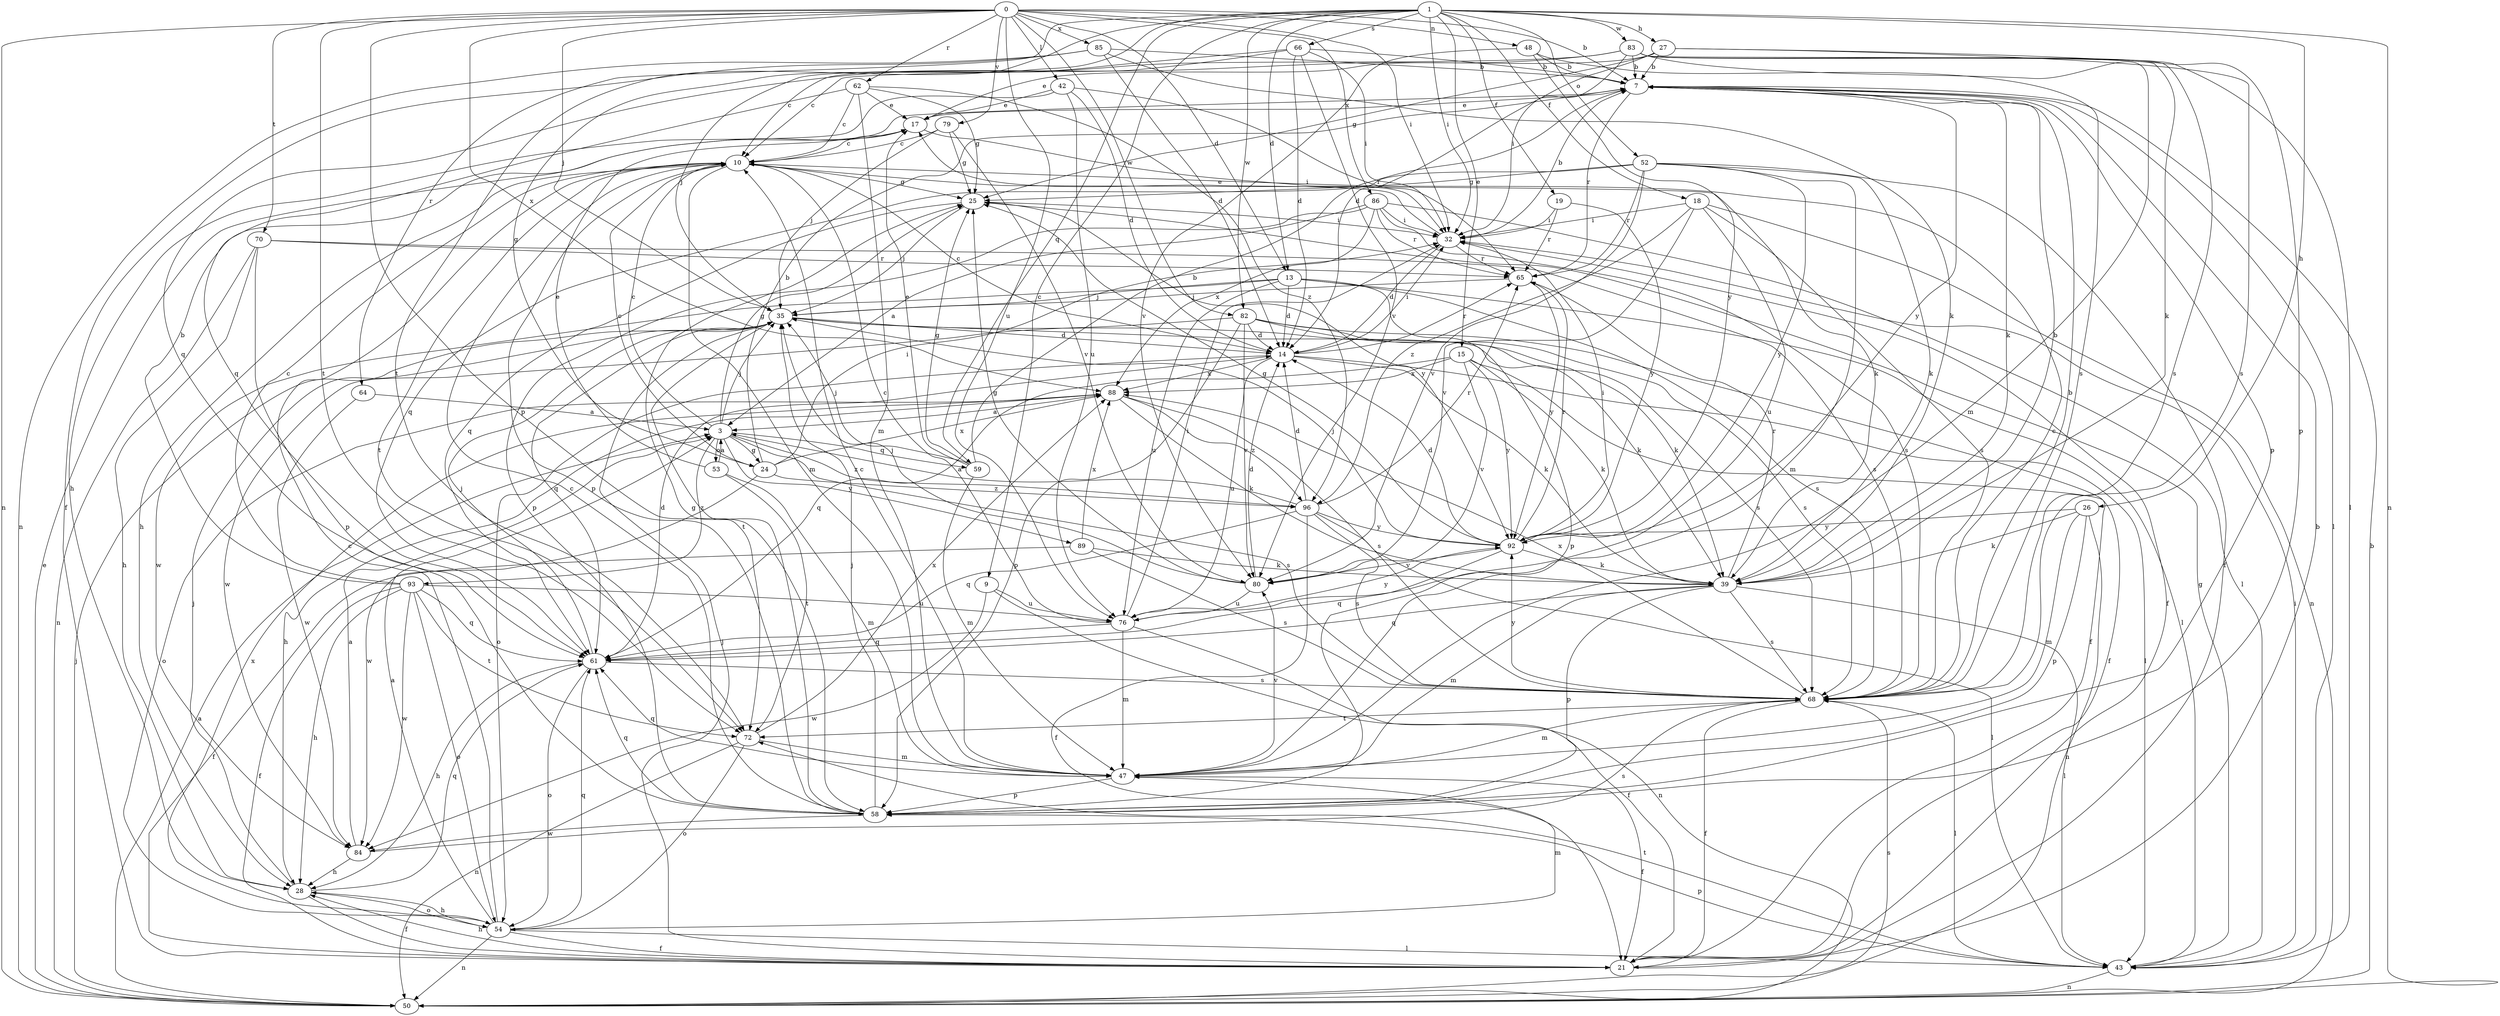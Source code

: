 strict digraph  {
0;
1;
3;
7;
9;
10;
13;
14;
15;
17;
18;
19;
21;
24;
25;
26;
27;
28;
32;
35;
39;
42;
43;
47;
48;
50;
52;
53;
54;
58;
59;
61;
62;
64;
65;
66;
68;
70;
72;
76;
79;
80;
82;
83;
84;
85;
86;
88;
89;
92;
93;
96;
0 -> 7  [label=b];
0 -> 13  [label=d];
0 -> 32  [label=i];
0 -> 35  [label=j];
0 -> 42  [label=l];
0 -> 48  [label=n];
0 -> 50  [label=n];
0 -> 58  [label=p];
0 -> 62  [label=r];
0 -> 70  [label=t];
0 -> 72  [label=t];
0 -> 76  [label=u];
0 -> 79  [label=v];
0 -> 82  [label=w];
0 -> 85  [label=x];
0 -> 86  [label=x];
0 -> 88  [label=x];
1 -> 9  [label=c];
1 -> 13  [label=d];
1 -> 15  [label=e];
1 -> 18  [label=f];
1 -> 19  [label=f];
1 -> 24  [label=g];
1 -> 26  [label=h];
1 -> 27  [label=h];
1 -> 32  [label=i];
1 -> 50  [label=n];
1 -> 52  [label=o];
1 -> 59  [label=q];
1 -> 64  [label=r];
1 -> 66  [label=s];
1 -> 72  [label=t];
1 -> 82  [label=w];
1 -> 83  [label=w];
3 -> 10  [label=c];
3 -> 24  [label=g];
3 -> 25  [label=g];
3 -> 35  [label=j];
3 -> 53  [label=o];
3 -> 59  [label=q];
3 -> 68  [label=s];
3 -> 89  [label=y];
3 -> 93  [label=z];
3 -> 96  [label=z];
7 -> 17  [label=e];
7 -> 39  [label=k];
7 -> 43  [label=l];
7 -> 58  [label=p];
7 -> 65  [label=r];
7 -> 92  [label=y];
9 -> 50  [label=n];
9 -> 76  [label=u];
9 -> 84  [label=w];
10 -> 25  [label=g];
10 -> 28  [label=h];
10 -> 39  [label=k];
10 -> 47  [label=m];
10 -> 58  [label=p];
10 -> 72  [label=t];
13 -> 14  [label=d];
13 -> 35  [label=j];
13 -> 43  [label=l];
13 -> 58  [label=p];
13 -> 68  [label=s];
13 -> 76  [label=u];
13 -> 84  [label=w];
14 -> 10  [label=c];
14 -> 32  [label=i];
14 -> 39  [label=k];
14 -> 43  [label=l];
14 -> 54  [label=o];
14 -> 65  [label=r];
14 -> 76  [label=u];
14 -> 88  [label=x];
15 -> 21  [label=f];
15 -> 39  [label=k];
15 -> 61  [label=q];
15 -> 80  [label=v];
15 -> 88  [label=x];
15 -> 92  [label=y];
17 -> 10  [label=c];
17 -> 32  [label=i];
18 -> 32  [label=i];
18 -> 50  [label=n];
18 -> 68  [label=s];
18 -> 76  [label=u];
18 -> 80  [label=v];
18 -> 96  [label=z];
19 -> 32  [label=i];
19 -> 65  [label=r];
19 -> 92  [label=y];
21 -> 7  [label=b];
21 -> 28  [label=h];
21 -> 35  [label=j];
24 -> 7  [label=b];
24 -> 10  [label=c];
24 -> 32  [label=i];
24 -> 84  [label=w];
24 -> 88  [label=x];
24 -> 96  [label=z];
25 -> 32  [label=i];
25 -> 35  [label=j];
25 -> 61  [label=q];
25 -> 92  [label=y];
26 -> 39  [label=k];
26 -> 47  [label=m];
26 -> 50  [label=n];
26 -> 58  [label=p];
26 -> 92  [label=y];
27 -> 7  [label=b];
27 -> 14  [label=d];
27 -> 17  [label=e];
27 -> 25  [label=g];
27 -> 58  [label=p];
27 -> 68  [label=s];
28 -> 21  [label=f];
28 -> 35  [label=j];
28 -> 54  [label=o];
28 -> 61  [label=q];
32 -> 7  [label=b];
32 -> 14  [label=d];
32 -> 17  [label=e];
32 -> 21  [label=f];
32 -> 65  [label=r];
35 -> 14  [label=d];
35 -> 39  [label=k];
35 -> 61  [label=q];
35 -> 68  [label=s];
35 -> 72  [label=t];
39 -> 7  [label=b];
39 -> 43  [label=l];
39 -> 47  [label=m];
39 -> 58  [label=p];
39 -> 61  [label=q];
39 -> 65  [label=r];
39 -> 68  [label=s];
42 -> 14  [label=d];
42 -> 17  [label=e];
42 -> 28  [label=h];
42 -> 65  [label=r];
42 -> 76  [label=u];
43 -> 25  [label=g];
43 -> 32  [label=i];
43 -> 50  [label=n];
43 -> 58  [label=p];
43 -> 72  [label=t];
47 -> 10  [label=c];
47 -> 21  [label=f];
47 -> 58  [label=p];
47 -> 61  [label=q];
47 -> 80  [label=v];
48 -> 7  [label=b];
48 -> 68  [label=s];
48 -> 80  [label=v];
48 -> 92  [label=y];
50 -> 3  [label=a];
50 -> 7  [label=b];
50 -> 17  [label=e];
50 -> 35  [label=j];
50 -> 68  [label=s];
52 -> 21  [label=f];
52 -> 25  [label=g];
52 -> 39  [label=k];
52 -> 47  [label=m];
52 -> 61  [label=q];
52 -> 65  [label=r];
52 -> 80  [label=v];
52 -> 92  [label=y];
53 -> 3  [label=a];
53 -> 17  [label=e];
53 -> 47  [label=m];
53 -> 72  [label=t];
54 -> 3  [label=a];
54 -> 10  [label=c];
54 -> 21  [label=f];
54 -> 28  [label=h];
54 -> 43  [label=l];
54 -> 47  [label=m];
54 -> 50  [label=n];
54 -> 61  [label=q];
54 -> 88  [label=x];
58 -> 10  [label=c];
58 -> 25  [label=g];
58 -> 35  [label=j];
58 -> 61  [label=q];
58 -> 84  [label=w];
59 -> 7  [label=b];
59 -> 17  [label=e];
59 -> 25  [label=g];
59 -> 35  [label=j];
59 -> 47  [label=m];
61 -> 14  [label=d];
61 -> 28  [label=h];
61 -> 35  [label=j];
61 -> 54  [label=o];
61 -> 68  [label=s];
62 -> 10  [label=c];
62 -> 17  [label=e];
62 -> 25  [label=g];
62 -> 47  [label=m];
62 -> 61  [label=q];
62 -> 96  [label=z];
64 -> 3  [label=a];
64 -> 84  [label=w];
65 -> 35  [label=j];
65 -> 92  [label=y];
66 -> 7  [label=b];
66 -> 10  [label=c];
66 -> 14  [label=d];
66 -> 32  [label=i];
66 -> 35  [label=j];
66 -> 80  [label=v];
68 -> 7  [label=b];
68 -> 10  [label=c];
68 -> 21  [label=f];
68 -> 43  [label=l];
68 -> 47  [label=m];
68 -> 72  [label=t];
68 -> 88  [label=x];
68 -> 92  [label=y];
70 -> 28  [label=h];
70 -> 50  [label=n];
70 -> 58  [label=p];
70 -> 65  [label=r];
70 -> 68  [label=s];
72 -> 47  [label=m];
72 -> 50  [label=n];
72 -> 54  [label=o];
72 -> 88  [label=x];
76 -> 10  [label=c];
76 -> 21  [label=f];
76 -> 32  [label=i];
76 -> 47  [label=m];
76 -> 61  [label=q];
76 -> 92  [label=y];
79 -> 10  [label=c];
79 -> 25  [label=g];
79 -> 35  [label=j];
79 -> 80  [label=v];
80 -> 14  [label=d];
80 -> 25  [label=g];
80 -> 35  [label=j];
80 -> 76  [label=u];
82 -> 14  [label=d];
82 -> 21  [label=f];
82 -> 39  [label=k];
82 -> 58  [label=p];
82 -> 68  [label=s];
82 -> 80  [label=v];
82 -> 84  [label=w];
83 -> 7  [label=b];
83 -> 10  [label=c];
83 -> 32  [label=i];
83 -> 39  [label=k];
83 -> 43  [label=l];
83 -> 47  [label=m];
83 -> 61  [label=q];
83 -> 68  [label=s];
84 -> 3  [label=a];
84 -> 28  [label=h];
84 -> 68  [label=s];
85 -> 7  [label=b];
85 -> 14  [label=d];
85 -> 21  [label=f];
85 -> 39  [label=k];
85 -> 50  [label=n];
86 -> 3  [label=a];
86 -> 32  [label=i];
86 -> 43  [label=l];
86 -> 58  [label=p];
86 -> 65  [label=r];
86 -> 68  [label=s];
86 -> 88  [label=x];
88 -> 3  [label=a];
88 -> 28  [label=h];
88 -> 39  [label=k];
88 -> 54  [label=o];
88 -> 68  [label=s];
88 -> 96  [label=z];
89 -> 21  [label=f];
89 -> 39  [label=k];
89 -> 68  [label=s];
89 -> 88  [label=x];
92 -> 14  [label=d];
92 -> 25  [label=g];
92 -> 32  [label=i];
92 -> 35  [label=j];
92 -> 39  [label=k];
92 -> 61  [label=q];
92 -> 65  [label=r];
92 -> 80  [label=v];
93 -> 7  [label=b];
93 -> 10  [label=c];
93 -> 21  [label=f];
93 -> 28  [label=h];
93 -> 54  [label=o];
93 -> 61  [label=q];
93 -> 72  [label=t];
93 -> 76  [label=u];
93 -> 84  [label=w];
96 -> 3  [label=a];
96 -> 14  [label=d];
96 -> 21  [label=f];
96 -> 43  [label=l];
96 -> 61  [label=q];
96 -> 65  [label=r];
96 -> 68  [label=s];
96 -> 92  [label=y];
}
